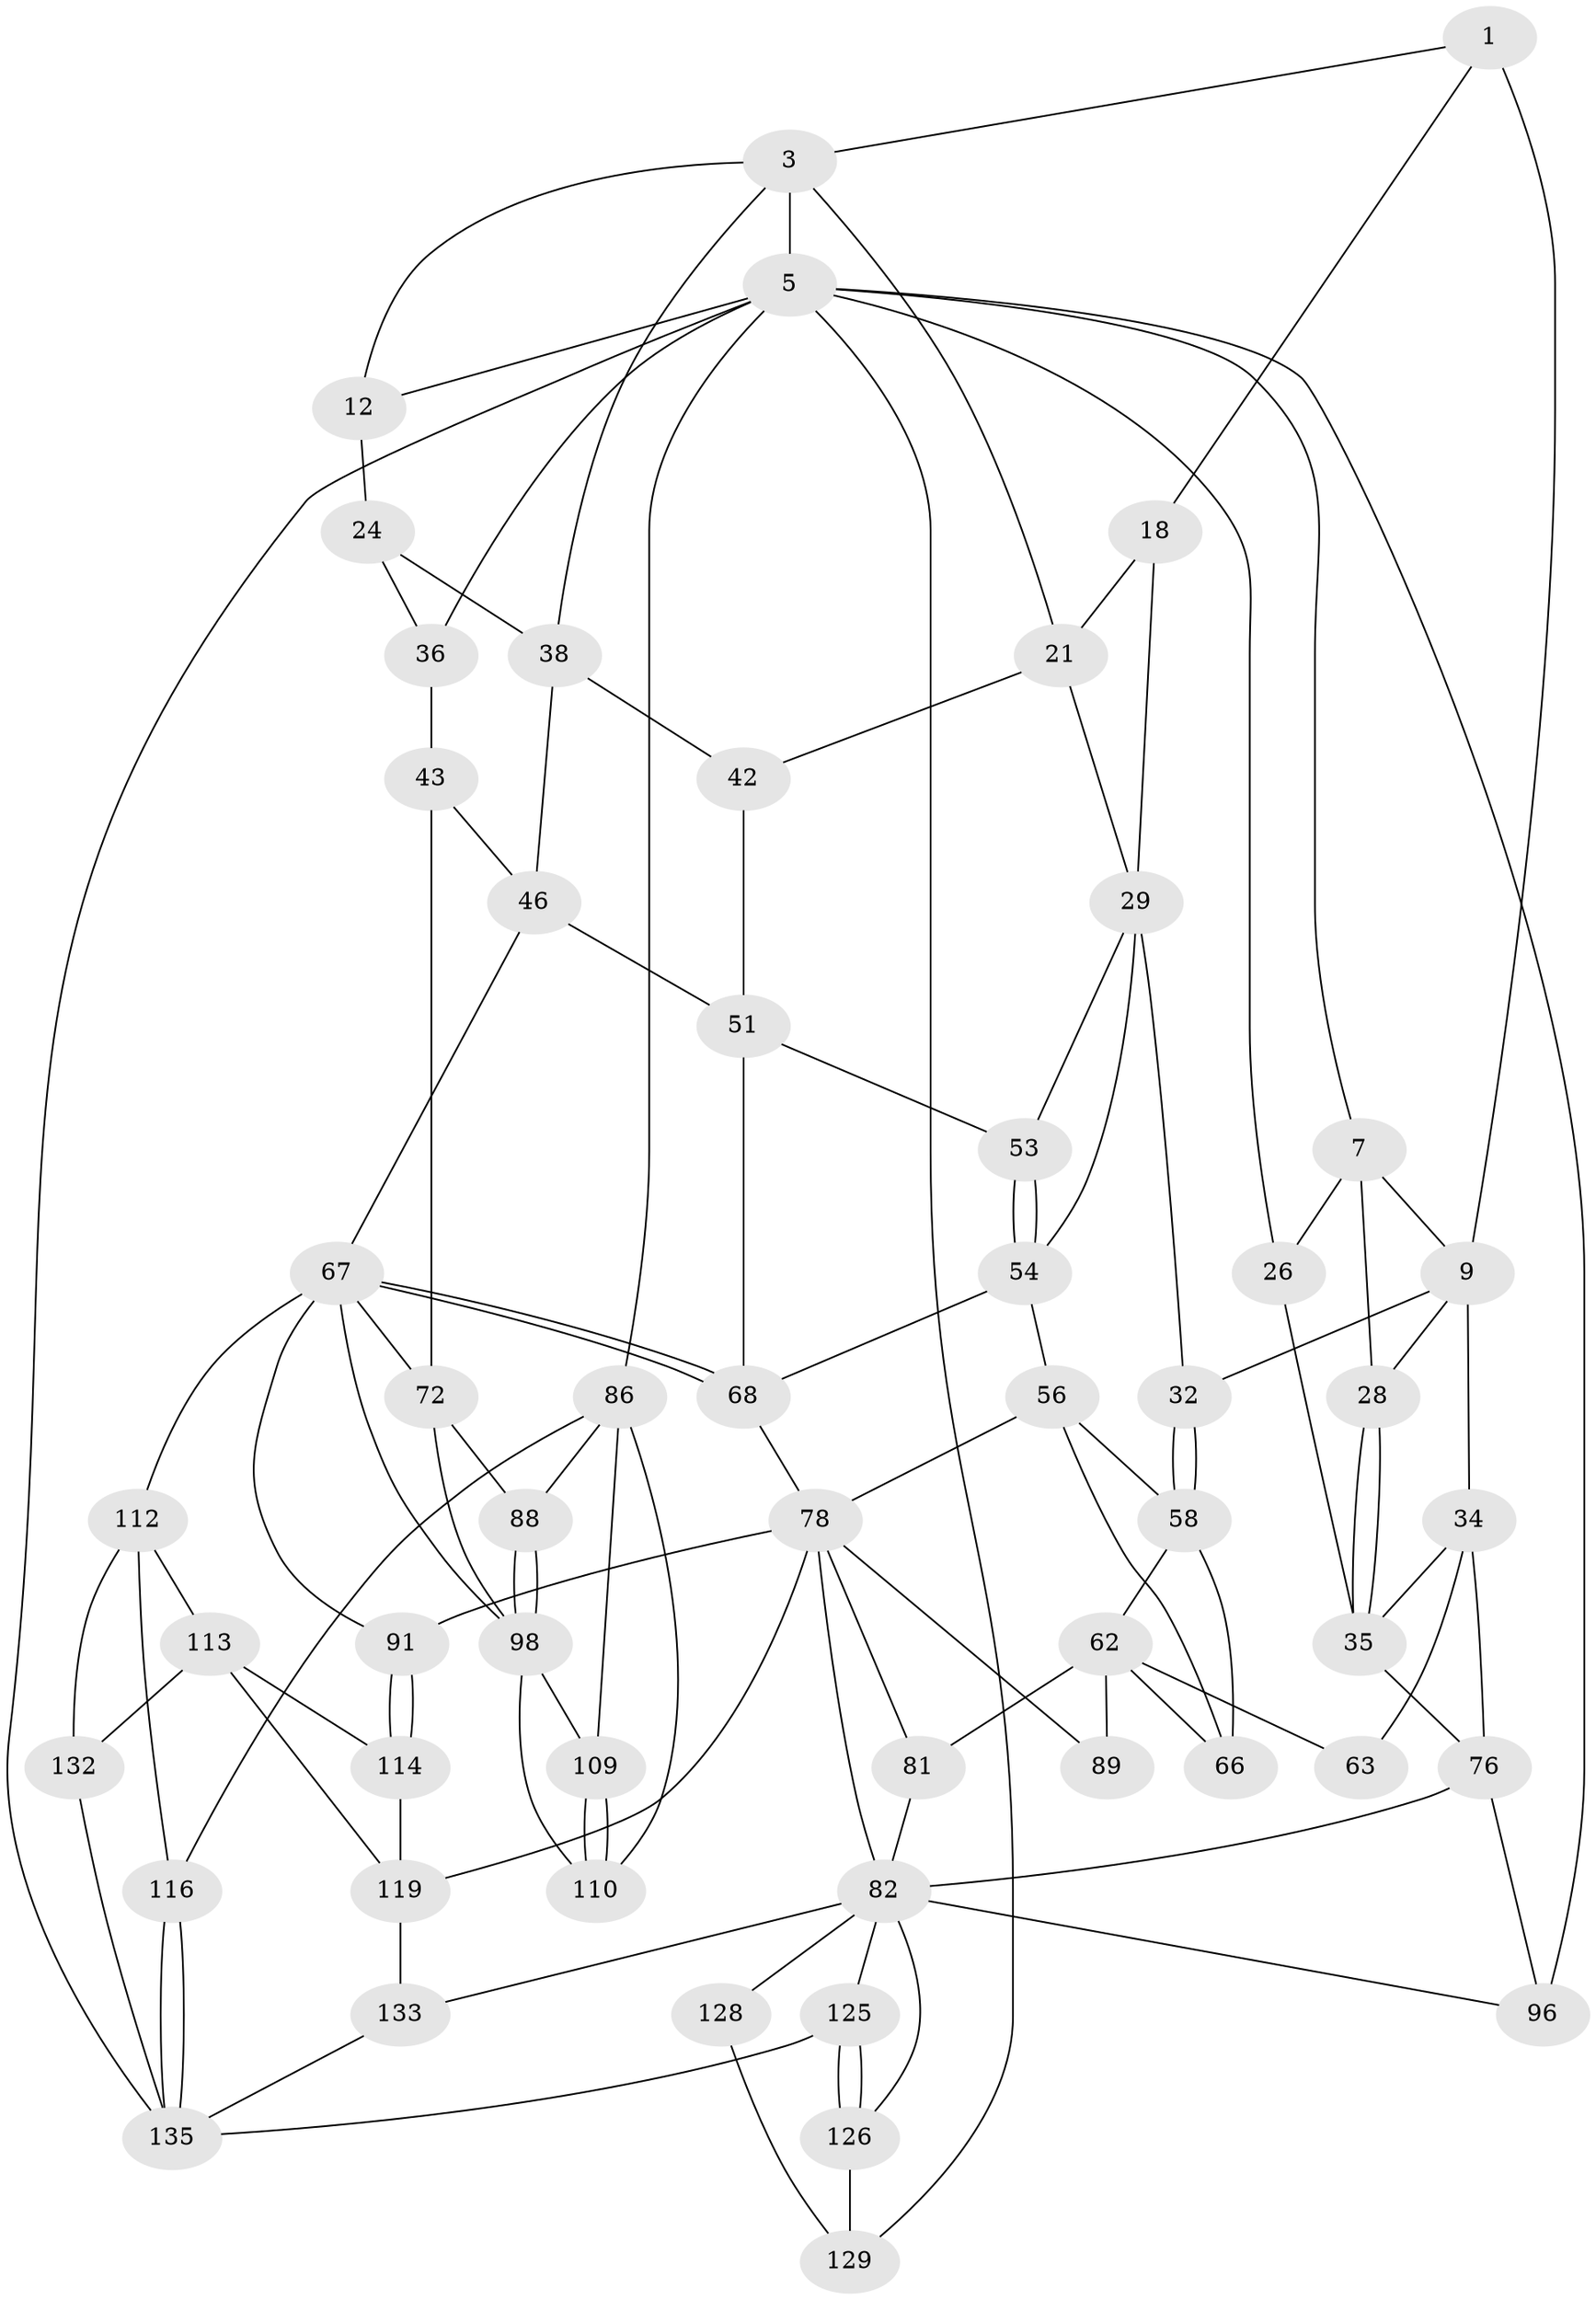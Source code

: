 // original degree distribution, {3: 0.02158273381294964, 4: 0.23741007194244604, 5: 0.5107913669064749, 6: 0.2302158273381295}
// Generated by graph-tools (version 1.1) at 2025/21/03/04/25 18:21:34]
// undirected, 55 vertices, 114 edges
graph export_dot {
graph [start="1"]
  node [color=gray90,style=filled];
  1 [pos="+0.21594392448718483+0",super="+2+8"];
  3 [pos="+0.6119274196933299+0",super="+4+17"];
  5 [pos="+1+0",super="+6+85+14"];
  7 [pos="+0.19607604155172742+0",super="+11"];
  9 [pos="+0.2936246294810042+0.07896590322378413",super="+10+33"];
  12 [pos="+0.8295220002344057+0.02499835620205471",super="+15+13"];
  18 [pos="+0.4765151240876787+0.02085567484078093",super="+22+19"];
  21 [pos="+0.5583993120599827+0.12791680812376158",super="+40"];
  24 [pos="+0.8791011232007732+0.14384368305717574",super="+25"];
  26 [pos="+0+0.17828951812178756"];
  28 [pos="+0.15537524830910213+0.1695544401776465"];
  29 [pos="+0.4337689325615342+0.22761750469348255",super="+41+30"];
  32 [pos="+0.3345582019278846+0.22872822541907878"];
  34 [pos="+0.23334293252087027+0.23820509734757347",super="+59"];
  35 [pos="+0.17895989484908809+0.21893991288818462",super="+48"];
  36 [pos="+1+0",super="+37+65"];
  38 [pos="+0.7363742776926262+0.23089261734089334",super="+39+47"];
  42 [pos="+0.5819843948078719+0.2304325806016809",super="+50"];
  43 [pos="+0.8900424441562438+0.2847663783770565",super="+44"];
  46 [pos="+0.813712613116158+0.31900350988359066",super="+64"];
  51 [pos="+0.6146177067623962+0.3703934625804549",super="+52"];
  53 [pos="+0.5417543268737457+0.3759355310789505"];
  54 [pos="+0.5047822397352622+0.39758945470588675",super="+55"];
  56 [pos="+0.44553952808033975+0.4293827628024856",super="+57"];
  58 [pos="+0.3372612978253526+0.31634631134597846",super="+61"];
  62 [pos="+0.22632347888794588+0.4158105088696577",super="+80"];
  63 [pos="+0.22260487378372368+0.414629889960514"];
  66 [pos="+0.3813164277373616+0.4720354830365803"];
  67 [pos="+0.6870740660406786+0.5239557366242983",super="+74"];
  68 [pos="+0.6198648912499937+0.5147577742645247",super="+69"];
  72 [pos="+0.8778330316901263+0.4750962873999696",super="+75+73"];
  76 [pos="+0.12185786566153678+0.5136457688220254",super="+77"];
  78 [pos="+0.5609968795287308+0.5342758051293122",super="+79+93"];
  81 [pos="+0.31271053908462154+0.5245536976639831"];
  82 [pos="+0.1403699760280504+0.6110443160533511",super="+83+103"];
  86 [pos="+1+1",super="+87+115"];
  88 [pos="+1+0.5487864814652486"];
  89 [pos="+0.4358161503020869+0.5819124420652496"];
  91 [pos="+0.605596620759057+0.721070721845783",super="+92"];
  96 [pos="+0+0.8168571452326385"];
  98 [pos="+0.8801441178738761+0.5997256902909313",super="+99"];
  109 [pos="+1+0.8507681892570885"];
  110 [pos="+0.8756881821467177+0.8095251020035736",super="+111"];
  112 [pos="+0.7514008383988937+0.8212161207069479",super="+117"];
  113 [pos="+0.6980050973853886+0.8525186257497948",super="+121"];
  114 [pos="+0.6211943114134169+0.7893809835730339",super="+118"];
  116 [pos="+0.8355381063779775+0.8953600611425064"];
  119 [pos="+0.5427345851191848+0.8972521117772552",super="+120+131"];
  125 [pos="+0.2749962233722077+1"];
  126 [pos="+0.09073336834840254+0.8881346902295211"];
  128 [pos="+0+0.9130790638633653"];
  129 [pos="+0.06838728933327778+0.9750173128940421"];
  132 [pos="+0.7082869351131993+0.9873751577801374"];
  133 [pos="+0.5019119713674951+0.915098378307502",super="+134"];
  135 [pos="+0.7911515760517522+1",super="+136"];
  1 -- 18 [weight=2];
  1 -- 3;
  1 -- 9;
  3 -- 5;
  3 -- 12;
  3 -- 21;
  3 -- 38;
  5 -- 96 [weight=2];
  5 -- 26;
  5 -- 7;
  5 -- 129;
  5 -- 86;
  5 -- 135 [weight=2];
  5 -- 12;
  5 -- 36;
  7 -- 9;
  7 -- 26;
  7 -- 28;
  9 -- 28;
  9 -- 32;
  9 -- 34;
  12 -- 24 [weight=2];
  18 -- 29 [weight=2];
  18 -- 21;
  21 -- 29;
  21 -- 42;
  24 -- 38;
  24 -- 36;
  26 -- 35;
  28 -- 35;
  28 -- 35;
  29 -- 53;
  29 -- 32;
  29 -- 54;
  32 -- 58;
  32 -- 58;
  34 -- 35 [weight=2];
  34 -- 76;
  34 -- 63 [weight=2];
  35 -- 76;
  36 -- 43 [weight=3];
  38 -- 42 [weight=2];
  38 -- 46;
  42 -- 51;
  43 -- 72 [weight=2];
  43 -- 46;
  46 -- 67;
  46 -- 51;
  51 -- 68;
  51 -- 53;
  53 -- 54;
  53 -- 54;
  54 -- 68;
  54 -- 56;
  56 -- 78;
  56 -- 58;
  56 -- 66;
  58 -- 66;
  58 -- 62;
  62 -- 63;
  62 -- 81;
  62 -- 89;
  62 -- 66;
  67 -- 68;
  67 -- 68;
  67 -- 112;
  67 -- 98;
  67 -- 72;
  67 -- 91;
  68 -- 78;
  72 -- 88;
  72 -- 98;
  76 -- 82 [weight=2];
  76 -- 96;
  78 -- 89 [weight=2];
  78 -- 81;
  78 -- 119;
  78 -- 91 [weight=2];
  78 -- 82;
  81 -- 82;
  82 -- 96;
  82 -- 128 [weight=2];
  82 -- 133;
  82 -- 126;
  82 -- 125;
  86 -- 88;
  86 -- 109;
  86 -- 110;
  86 -- 116;
  88 -- 98;
  88 -- 98;
  91 -- 114;
  91 -- 114;
  98 -- 109;
  98 -- 110 [weight=2];
  109 -- 110;
  109 -- 110;
  112 -- 113 [weight=2];
  112 -- 116;
  112 -- 132;
  113 -- 114 [weight=2];
  113 -- 132;
  113 -- 119;
  114 -- 119;
  116 -- 135;
  116 -- 135;
  119 -- 133 [weight=2];
  125 -- 126;
  125 -- 126;
  125 -- 135;
  126 -- 129;
  128 -- 129;
  132 -- 135;
  133 -- 135;
}
